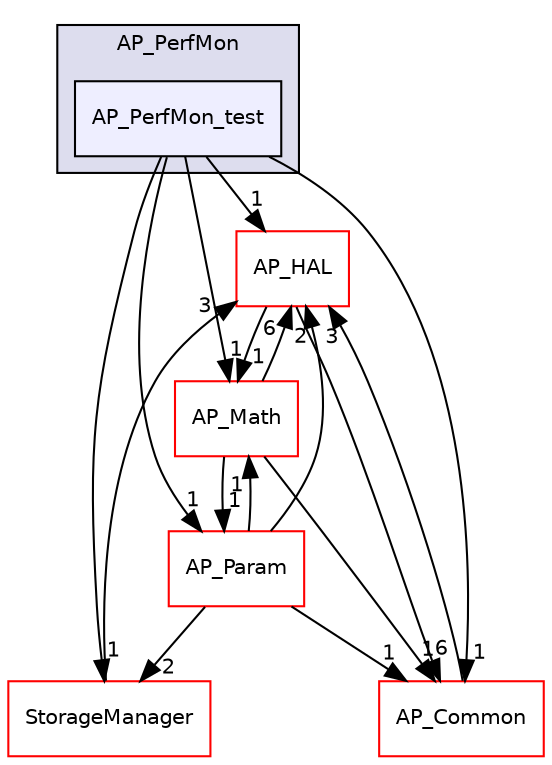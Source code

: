 digraph "libraries/AP_PerfMon/AP_PerfMon_test" {
  compound=true
  node [ fontsize="10", fontname="Helvetica"];
  edge [ labelfontsize="10", labelfontname="Helvetica"];
  subgraph clusterdir_221137b5301694a73342772a6f70e57c {
    graph [ bgcolor="#ddddee", pencolor="black", label="AP_PerfMon" fontname="Helvetica", fontsize="10", URL="dir_221137b5301694a73342772a6f70e57c.html"]
  dir_ca190d8b0e48b29e9090c23597220622 [shape=box, label="AP_PerfMon_test", style="filled", fillcolor="#eeeeff", pencolor="black", URL="dir_ca190d8b0e48b29e9090c23597220622.html"];
  }
  dir_1cbc10423b2512b31103883361e0123b [shape=box label="AP_HAL" fillcolor="white" style="filled" color="red" URL="dir_1cbc10423b2512b31103883361e0123b.html"];
  dir_200d929b8d5577e7f19dc05ce443c612 [shape=box label="AP_Param" fillcolor="white" style="filled" color="red" URL="dir_200d929b8d5577e7f19dc05ce443c612.html"];
  dir_943e52f8581fabc839a1d5cc5644b223 [shape=box label="StorageManager" fillcolor="white" style="filled" color="red" URL="dir_943e52f8581fabc839a1d5cc5644b223.html"];
  dir_93fb9127672489656ce87df72f6e986d [shape=box label="AP_Math" fillcolor="white" style="filled" color="red" URL="dir_93fb9127672489656ce87df72f6e986d.html"];
  dir_df3f4256615fd4197927a84a019a8bd8 [shape=box label="AP_Common" fillcolor="white" style="filled" color="red" URL="dir_df3f4256615fd4197927a84a019a8bd8.html"];
  dir_1cbc10423b2512b31103883361e0123b->dir_93fb9127672489656ce87df72f6e986d [headlabel="1", labeldistance=1.5 headhref="dir_000046_000095.html"];
  dir_1cbc10423b2512b31103883361e0123b->dir_df3f4256615fd4197927a84a019a8bd8 [headlabel="6", labeldistance=1.5 headhref="dir_000046_000030.html"];
  dir_200d929b8d5577e7f19dc05ce443c612->dir_1cbc10423b2512b31103883361e0123b [headlabel="2", labeldistance=1.5 headhref="dir_000127_000046.html"];
  dir_200d929b8d5577e7f19dc05ce443c612->dir_943e52f8581fabc839a1d5cc5644b223 [headlabel="2", labeldistance=1.5 headhref="dir_000127_000177.html"];
  dir_200d929b8d5577e7f19dc05ce443c612->dir_93fb9127672489656ce87df72f6e986d [headlabel="1", labeldistance=1.5 headhref="dir_000127_000095.html"];
  dir_200d929b8d5577e7f19dc05ce443c612->dir_df3f4256615fd4197927a84a019a8bd8 [headlabel="1", labeldistance=1.5 headhref="dir_000127_000030.html"];
  dir_943e52f8581fabc839a1d5cc5644b223->dir_1cbc10423b2512b31103883361e0123b [headlabel="3", labeldistance=1.5 headhref="dir_000177_000046.html"];
  dir_ca190d8b0e48b29e9090c23597220622->dir_1cbc10423b2512b31103883361e0123b [headlabel="1", labeldistance=1.5 headhref="dir_000130_000046.html"];
  dir_ca190d8b0e48b29e9090c23597220622->dir_200d929b8d5577e7f19dc05ce443c612 [headlabel="1", labeldistance=1.5 headhref="dir_000130_000127.html"];
  dir_ca190d8b0e48b29e9090c23597220622->dir_943e52f8581fabc839a1d5cc5644b223 [headlabel="1", labeldistance=1.5 headhref="dir_000130_000177.html"];
  dir_ca190d8b0e48b29e9090c23597220622->dir_93fb9127672489656ce87df72f6e986d [headlabel="1", labeldistance=1.5 headhref="dir_000130_000095.html"];
  dir_ca190d8b0e48b29e9090c23597220622->dir_df3f4256615fd4197927a84a019a8bd8 [headlabel="1", labeldistance=1.5 headhref="dir_000130_000030.html"];
  dir_93fb9127672489656ce87df72f6e986d->dir_1cbc10423b2512b31103883361e0123b [headlabel="6", labeldistance=1.5 headhref="dir_000095_000046.html"];
  dir_93fb9127672489656ce87df72f6e986d->dir_200d929b8d5577e7f19dc05ce443c612 [headlabel="1", labeldistance=1.5 headhref="dir_000095_000127.html"];
  dir_93fb9127672489656ce87df72f6e986d->dir_df3f4256615fd4197927a84a019a8bd8 [headlabel="1", labeldistance=1.5 headhref="dir_000095_000030.html"];
  dir_df3f4256615fd4197927a84a019a8bd8->dir_1cbc10423b2512b31103883361e0123b [headlabel="3", labeldistance=1.5 headhref="dir_000030_000046.html"];
}
